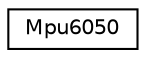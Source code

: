 digraph "Graphical Class Hierarchy"
{
  edge [fontname="Helvetica",fontsize="10",labelfontname="Helvetica",labelfontsize="10"];
  node [fontname="Helvetica",fontsize="10",shape=record];
  rankdir="LR";
  Node0 [label="Mpu6050",height=0.2,width=0.4,color="black", fillcolor="white", style="filled",URL="$classMpu6050.html",tooltip="Library for implementing a MPU6050 chip through i2c. "];
}
